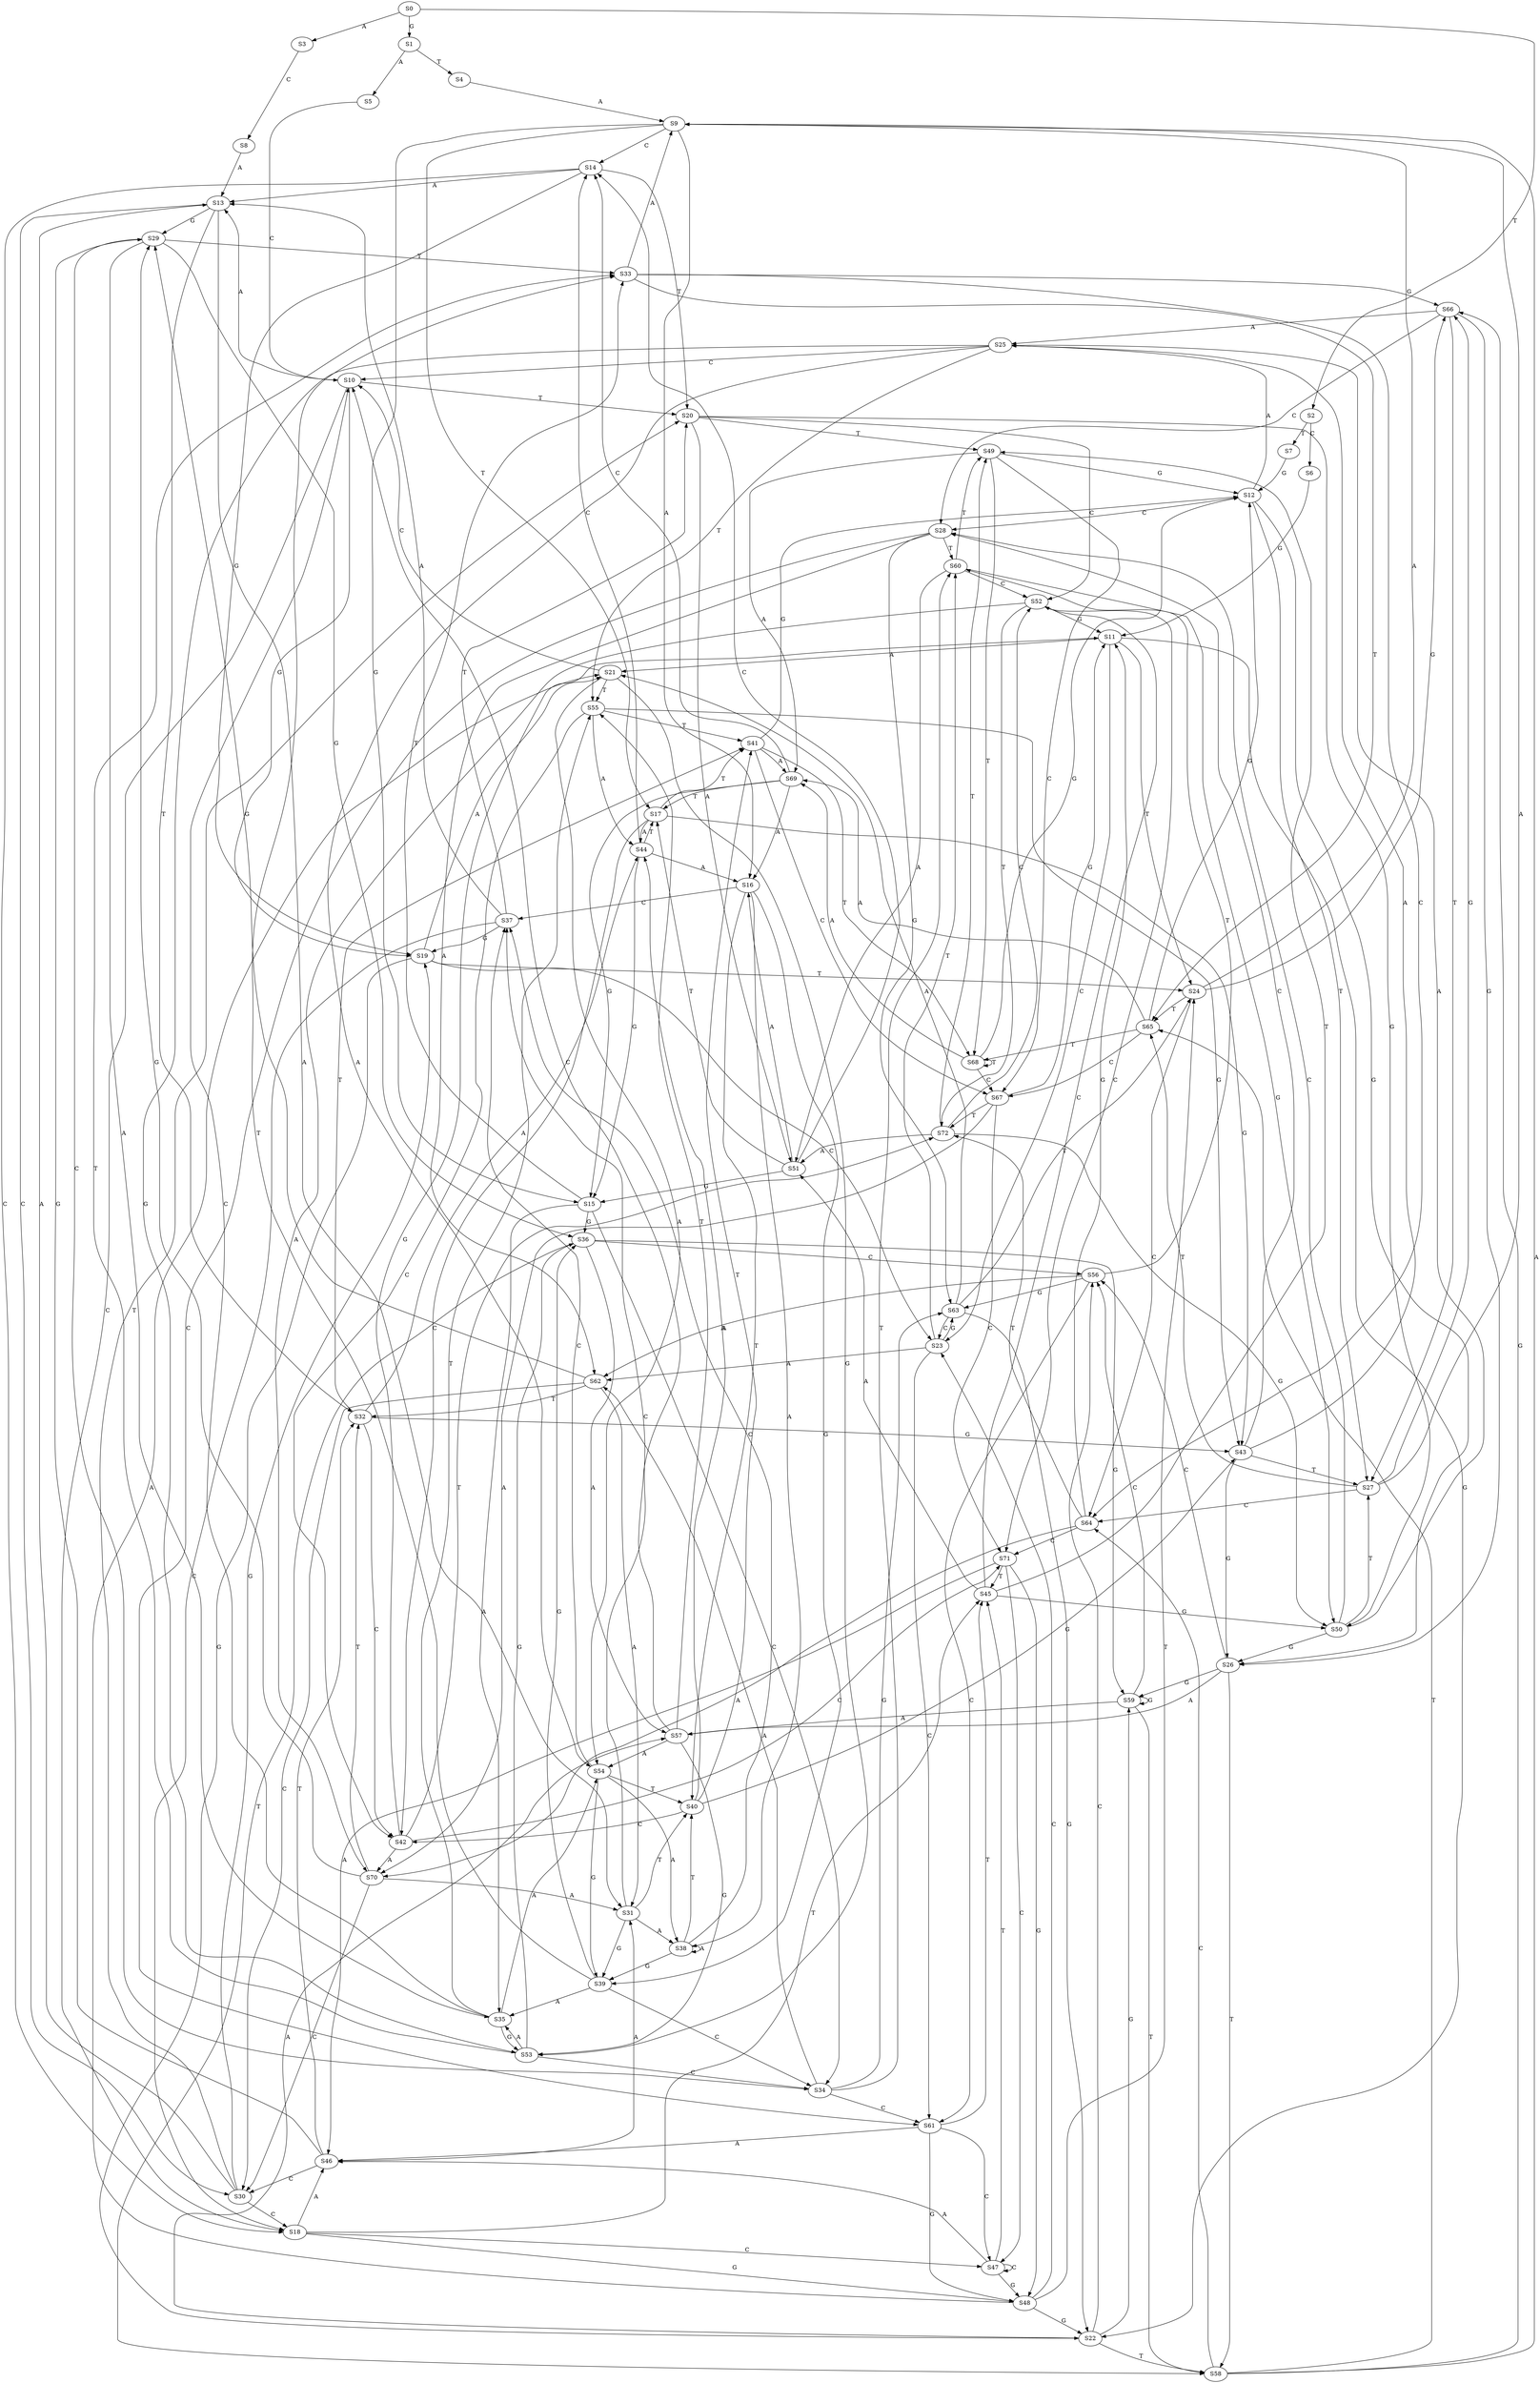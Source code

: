 strict digraph  {
	S0 -> S1 [ label = G ];
	S0 -> S2 [ label = T ];
	S0 -> S3 [ label = A ];
	S1 -> S4 [ label = T ];
	S1 -> S5 [ label = A ];
	S2 -> S6 [ label = C ];
	S2 -> S7 [ label = T ];
	S3 -> S8 [ label = C ];
	S4 -> S9 [ label = A ];
	S5 -> S10 [ label = C ];
	S6 -> S11 [ label = G ];
	S7 -> S12 [ label = G ];
	S8 -> S13 [ label = A ];
	S9 -> S14 [ label = C ];
	S9 -> S15 [ label = G ];
	S9 -> S16 [ label = A ];
	S9 -> S17 [ label = T ];
	S10 -> S13 [ label = A ];
	S10 -> S18 [ label = C ];
	S10 -> S19 [ label = G ];
	S10 -> S20 [ label = T ];
	S11 -> S21 [ label = A ];
	S11 -> S22 [ label = G ];
	S11 -> S23 [ label = C ];
	S11 -> S24 [ label = T ];
	S12 -> S25 [ label = A ];
	S12 -> S26 [ label = G ];
	S12 -> S27 [ label = T ];
	S12 -> S28 [ label = C ];
	S13 -> S29 [ label = G ];
	S13 -> S30 [ label = C ];
	S13 -> S31 [ label = A ];
	S13 -> S32 [ label = T ];
	S14 -> S20 [ label = T ];
	S14 -> S19 [ label = G ];
	S14 -> S13 [ label = A ];
	S14 -> S18 [ label = C ];
	S15 -> S33 [ label = T ];
	S15 -> S34 [ label = C ];
	S15 -> S35 [ label = A ];
	S15 -> S36 [ label = G ];
	S16 -> S37 [ label = C ];
	S16 -> S38 [ label = A ];
	S16 -> S39 [ label = G ];
	S16 -> S40 [ label = T ];
	S17 -> S41 [ label = T ];
	S17 -> S42 [ label = C ];
	S17 -> S43 [ label = G ];
	S17 -> S44 [ label = A ];
	S18 -> S45 [ label = T ];
	S18 -> S46 [ label = A ];
	S18 -> S47 [ label = C ];
	S18 -> S48 [ label = G ];
	S19 -> S24 [ label = T ];
	S19 -> S23 [ label = C ];
	S19 -> S21 [ label = A ];
	S19 -> S22 [ label = G ];
	S20 -> S49 [ label = T ];
	S20 -> S50 [ label = G ];
	S20 -> S51 [ label = A ];
	S20 -> S52 [ label = C ];
	S21 -> S10 [ label = C ];
	S21 -> S53 [ label = G ];
	S21 -> S54 [ label = A ];
	S21 -> S55 [ label = T ];
	S22 -> S56 [ label = C ];
	S22 -> S57 [ label = A ];
	S22 -> S58 [ label = T ];
	S22 -> S59 [ label = G ];
	S23 -> S60 [ label = T ];
	S23 -> S61 [ label = C ];
	S23 -> S62 [ label = A ];
	S23 -> S63 [ label = G ];
	S24 -> S64 [ label = C ];
	S24 -> S9 [ label = A ];
	S24 -> S65 [ label = T ];
	S24 -> S66 [ label = G ];
	S25 -> S10 [ label = C ];
	S25 -> S54 [ label = A ];
	S25 -> S53 [ label = G ];
	S25 -> S55 [ label = T ];
	S26 -> S59 [ label = G ];
	S26 -> S56 [ label = C ];
	S26 -> S58 [ label = T ];
	S26 -> S57 [ label = A ];
	S27 -> S65 [ label = T ];
	S27 -> S66 [ label = G ];
	S27 -> S9 [ label = A ];
	S27 -> S64 [ label = C ];
	S28 -> S61 [ label = C ];
	S28 -> S63 [ label = G ];
	S28 -> S62 [ label = A ];
	S28 -> S60 [ label = T ];
	S29 -> S35 [ label = A ];
	S29 -> S36 [ label = G ];
	S29 -> S34 [ label = C ];
	S29 -> S33 [ label = T ];
	S30 -> S18 [ label = C ];
	S30 -> S13 [ label = A ];
	S30 -> S20 [ label = T ];
	S30 -> S19 [ label = G ];
	S31 -> S40 [ label = T ];
	S31 -> S38 [ label = A ];
	S31 -> S39 [ label = G ];
	S31 -> S37 [ label = C ];
	S32 -> S42 [ label = C ];
	S32 -> S44 [ label = A ];
	S32 -> S41 [ label = T ];
	S32 -> S43 [ label = G ];
	S33 -> S9 [ label = A ];
	S33 -> S64 [ label = C ];
	S33 -> S66 [ label = G ];
	S33 -> S65 [ label = T ];
	S34 -> S61 [ label = C ];
	S34 -> S60 [ label = T ];
	S34 -> S63 [ label = G ];
	S34 -> S62 [ label = A ];
	S35 -> S54 [ label = A ];
	S35 -> S10 [ label = C ];
	S35 -> S53 [ label = G ];
	S35 -> S55 [ label = T ];
	S36 -> S59 [ label = G ];
	S36 -> S58 [ label = T ];
	S36 -> S57 [ label = A ];
	S36 -> S56 [ label = C ];
	S37 -> S18 [ label = C ];
	S37 -> S19 [ label = G ];
	S37 -> S20 [ label = T ];
	S37 -> S13 [ label = A ];
	S38 -> S37 [ label = C ];
	S38 -> S38 [ label = A ];
	S38 -> S39 [ label = G ];
	S38 -> S40 [ label = T ];
	S39 -> S33 [ label = T ];
	S39 -> S35 [ label = A ];
	S39 -> S36 [ label = G ];
	S39 -> S34 [ label = C ];
	S40 -> S44 [ label = A ];
	S40 -> S43 [ label = G ];
	S40 -> S41 [ label = T ];
	S40 -> S42 [ label = C ];
	S41 -> S67 [ label = C ];
	S41 -> S12 [ label = G ];
	S41 -> S68 [ label = T ];
	S41 -> S69 [ label = A ];
	S42 -> S11 [ label = G ];
	S42 -> S70 [ label = A ];
	S42 -> S71 [ label = C ];
	S42 -> S72 [ label = T ];
	S43 -> S27 [ label = T ];
	S43 -> S25 [ label = A ];
	S43 -> S28 [ label = C ];
	S43 -> S26 [ label = G ];
	S44 -> S15 [ label = G ];
	S44 -> S16 [ label = A ];
	S44 -> S14 [ label = C ];
	S44 -> S17 [ label = T ];
	S45 -> S50 [ label = G ];
	S45 -> S52 [ label = C ];
	S45 -> S49 [ label = T ];
	S45 -> S51 [ label = A ];
	S46 -> S32 [ label = T ];
	S46 -> S30 [ label = C ];
	S46 -> S31 [ label = A ];
	S46 -> S29 [ label = G ];
	S47 -> S48 [ label = G ];
	S47 -> S47 [ label = C ];
	S47 -> S45 [ label = T ];
	S47 -> S46 [ label = A ];
	S48 -> S23 [ label = C ];
	S48 -> S21 [ label = A ];
	S48 -> S24 [ label = T ];
	S48 -> S22 [ label = G ];
	S49 -> S69 [ label = A ];
	S49 -> S67 [ label = C ];
	S49 -> S68 [ label = T ];
	S49 -> S12 [ label = G ];
	S50 -> S28 [ label = C ];
	S50 -> S26 [ label = G ];
	S50 -> S27 [ label = T ];
	S50 -> S25 [ label = A ];
	S51 -> S14 [ label = C ];
	S51 -> S16 [ label = A ];
	S51 -> S15 [ label = G ];
	S51 -> S17 [ label = T ];
	S52 -> S72 [ label = T ];
	S52 -> S11 [ label = G ];
	S52 -> S70 [ label = A ];
	S52 -> S71 [ label = C ];
	S53 -> S36 [ label = G ];
	S53 -> S34 [ label = C ];
	S53 -> S33 [ label = T ];
	S53 -> S35 [ label = A ];
	S54 -> S38 [ label = A ];
	S54 -> S39 [ label = G ];
	S54 -> S37 [ label = C ];
	S54 -> S40 [ label = T ];
	S55 -> S42 [ label = C ];
	S55 -> S44 [ label = A ];
	S55 -> S43 [ label = G ];
	S55 -> S41 [ label = T ];
	S56 -> S60 [ label = T ];
	S56 -> S61 [ label = C ];
	S56 -> S63 [ label = G ];
	S56 -> S62 [ label = A ];
	S57 -> S54 [ label = A ];
	S57 -> S10 [ label = C ];
	S57 -> S53 [ label = G ];
	S57 -> S55 [ label = T ];
	S58 -> S64 [ label = C ];
	S58 -> S9 [ label = A ];
	S58 -> S66 [ label = G ];
	S58 -> S65 [ label = T ];
	S59 -> S56 [ label = C ];
	S59 -> S58 [ label = T ];
	S59 -> S59 [ label = G ];
	S59 -> S57 [ label = A ];
	S60 -> S49 [ label = T ];
	S60 -> S51 [ label = A ];
	S60 -> S50 [ label = G ];
	S60 -> S52 [ label = C ];
	S61 -> S48 [ label = G ];
	S61 -> S47 [ label = C ];
	S61 -> S46 [ label = A ];
	S61 -> S45 [ label = T ];
	S62 -> S31 [ label = A ];
	S62 -> S30 [ label = C ];
	S62 -> S29 [ label = G ];
	S62 -> S32 [ label = T ];
	S63 -> S22 [ label = G ];
	S63 -> S21 [ label = A ];
	S63 -> S24 [ label = T ];
	S63 -> S23 [ label = C ];
	S64 -> S71 [ label = C ];
	S64 -> S11 [ label = G ];
	S64 -> S72 [ label = T ];
	S64 -> S70 [ label = A ];
	S65 -> S68 [ label = T ];
	S65 -> S12 [ label = G ];
	S65 -> S69 [ label = A ];
	S65 -> S67 [ label = C ];
	S66 -> S28 [ label = C ];
	S66 -> S27 [ label = T ];
	S66 -> S26 [ label = G ];
	S66 -> S25 [ label = A ];
	S67 -> S11 [ label = G ];
	S67 -> S71 [ label = C ];
	S67 -> S72 [ label = T ];
	S67 -> S70 [ label = A ];
	S68 -> S67 [ label = C ];
	S68 -> S68 [ label = T ];
	S68 -> S12 [ label = G ];
	S68 -> S69 [ label = A ];
	S69 -> S15 [ label = G ];
	S69 -> S16 [ label = A ];
	S69 -> S17 [ label = T ];
	S69 -> S14 [ label = C ];
	S70 -> S32 [ label = T ];
	S70 -> S31 [ label = A ];
	S70 -> S30 [ label = C ];
	S70 -> S29 [ label = G ];
	S71 -> S46 [ label = A ];
	S71 -> S48 [ label = G ];
	S71 -> S47 [ label = C ];
	S71 -> S45 [ label = T ];
	S72 -> S49 [ label = T ];
	S72 -> S52 [ label = C ];
	S72 -> S50 [ label = G ];
	S72 -> S51 [ label = A ];
}

